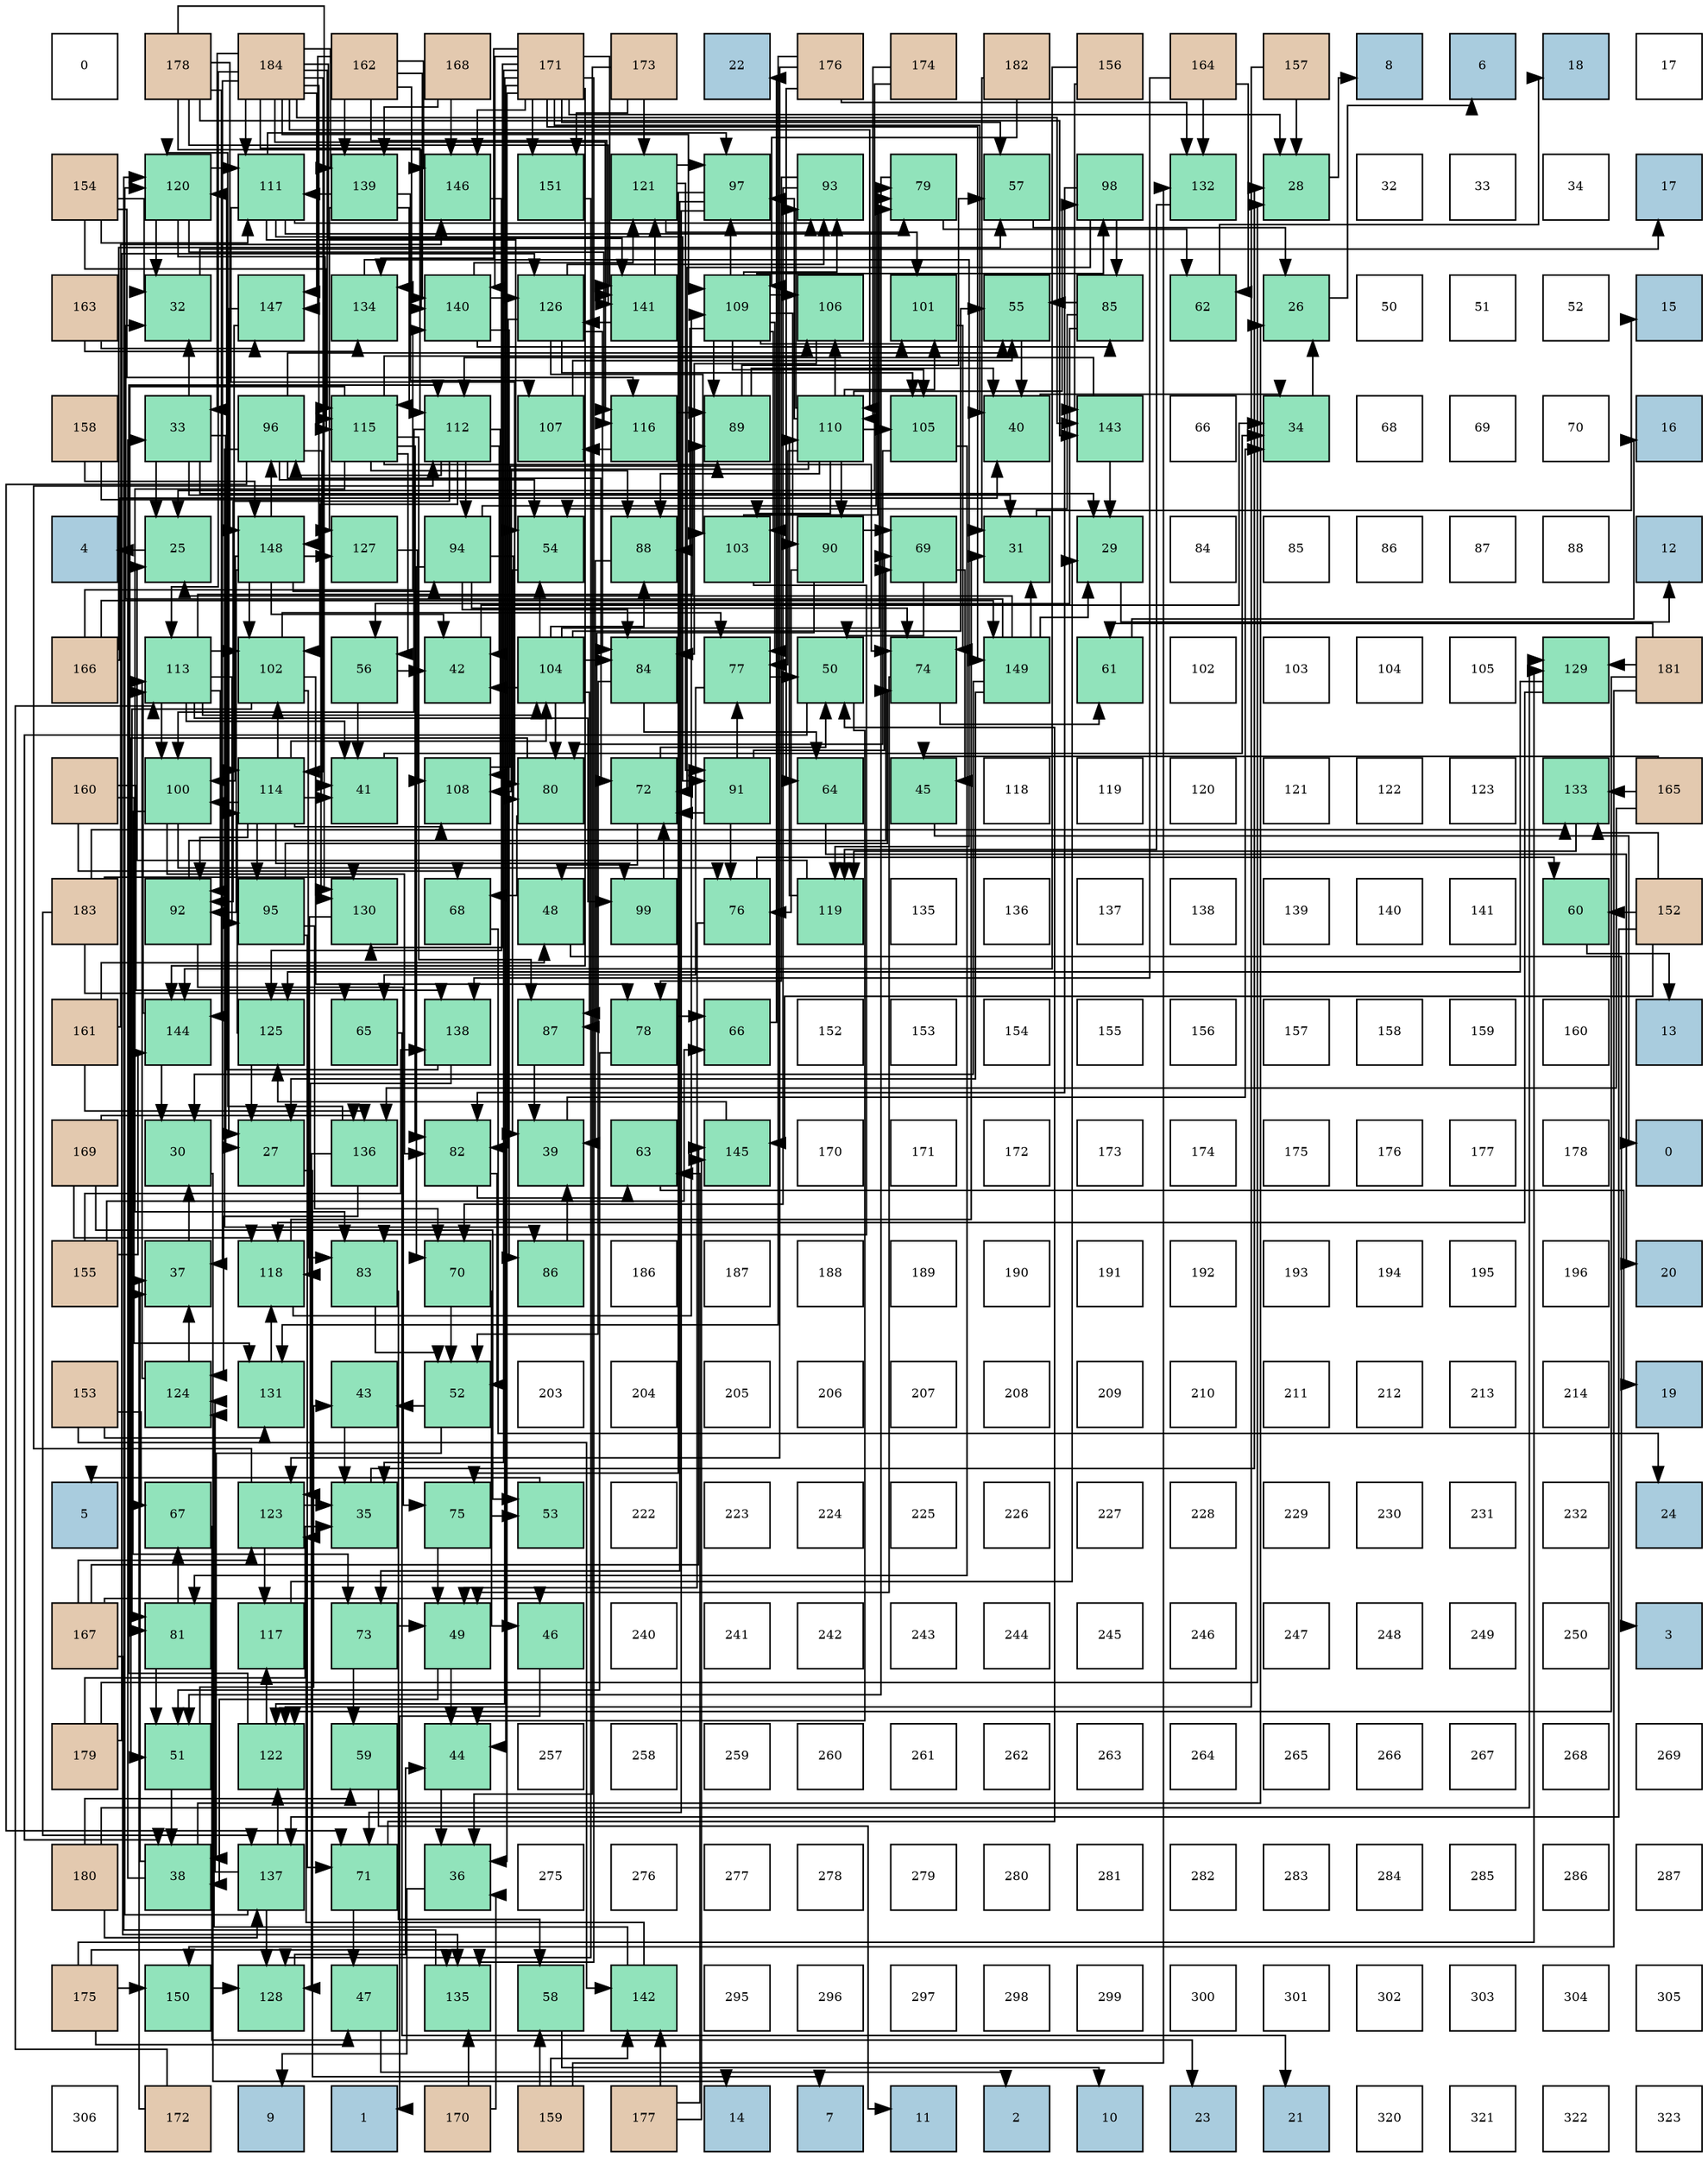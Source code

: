 digraph layout{
 rankdir=TB;
 splines=ortho;
 node [style=filled shape=square fixedsize=true width=0.6];
0[label="0", fontsize=8, fillcolor="#ffffff"];
1[label="178", fontsize=8, fillcolor="#e3c9af"];
2[label="184", fontsize=8, fillcolor="#e3c9af"];
3[label="162", fontsize=8, fillcolor="#e3c9af"];
4[label="168", fontsize=8, fillcolor="#e3c9af"];
5[label="171", fontsize=8, fillcolor="#e3c9af"];
6[label="173", fontsize=8, fillcolor="#e3c9af"];
7[label="22", fontsize=8, fillcolor="#a9ccde"];
8[label="176", fontsize=8, fillcolor="#e3c9af"];
9[label="174", fontsize=8, fillcolor="#e3c9af"];
10[label="182", fontsize=8, fillcolor="#e3c9af"];
11[label="156", fontsize=8, fillcolor="#e3c9af"];
12[label="164", fontsize=8, fillcolor="#e3c9af"];
13[label="157", fontsize=8, fillcolor="#e3c9af"];
14[label="8", fontsize=8, fillcolor="#a9ccde"];
15[label="6", fontsize=8, fillcolor="#a9ccde"];
16[label="18", fontsize=8, fillcolor="#a9ccde"];
17[label="17", fontsize=8, fillcolor="#ffffff"];
18[label="154", fontsize=8, fillcolor="#e3c9af"];
19[label="120", fontsize=8, fillcolor="#91e3bb"];
20[label="111", fontsize=8, fillcolor="#91e3bb"];
21[label="139", fontsize=8, fillcolor="#91e3bb"];
22[label="146", fontsize=8, fillcolor="#91e3bb"];
23[label="151", fontsize=8, fillcolor="#91e3bb"];
24[label="121", fontsize=8, fillcolor="#91e3bb"];
25[label="97", fontsize=8, fillcolor="#91e3bb"];
26[label="93", fontsize=8, fillcolor="#91e3bb"];
27[label="79", fontsize=8, fillcolor="#91e3bb"];
28[label="57", fontsize=8, fillcolor="#91e3bb"];
29[label="98", fontsize=8, fillcolor="#91e3bb"];
30[label="132", fontsize=8, fillcolor="#91e3bb"];
31[label="28", fontsize=8, fillcolor="#91e3bb"];
32[label="32", fontsize=8, fillcolor="#ffffff"];
33[label="33", fontsize=8, fillcolor="#ffffff"];
34[label="34", fontsize=8, fillcolor="#ffffff"];
35[label="17", fontsize=8, fillcolor="#a9ccde"];
36[label="163", fontsize=8, fillcolor="#e3c9af"];
37[label="32", fontsize=8, fillcolor="#91e3bb"];
38[label="147", fontsize=8, fillcolor="#91e3bb"];
39[label="134", fontsize=8, fillcolor="#91e3bb"];
40[label="140", fontsize=8, fillcolor="#91e3bb"];
41[label="126", fontsize=8, fillcolor="#91e3bb"];
42[label="141", fontsize=8, fillcolor="#91e3bb"];
43[label="109", fontsize=8, fillcolor="#91e3bb"];
44[label="106", fontsize=8, fillcolor="#91e3bb"];
45[label="101", fontsize=8, fillcolor="#91e3bb"];
46[label="55", fontsize=8, fillcolor="#91e3bb"];
47[label="85", fontsize=8, fillcolor="#91e3bb"];
48[label="62", fontsize=8, fillcolor="#91e3bb"];
49[label="26", fontsize=8, fillcolor="#91e3bb"];
50[label="50", fontsize=8, fillcolor="#ffffff"];
51[label="51", fontsize=8, fillcolor="#ffffff"];
52[label="52", fontsize=8, fillcolor="#ffffff"];
53[label="15", fontsize=8, fillcolor="#a9ccde"];
54[label="158", fontsize=8, fillcolor="#e3c9af"];
55[label="33", fontsize=8, fillcolor="#91e3bb"];
56[label="96", fontsize=8, fillcolor="#91e3bb"];
57[label="115", fontsize=8, fillcolor="#91e3bb"];
58[label="112", fontsize=8, fillcolor="#91e3bb"];
59[label="107", fontsize=8, fillcolor="#91e3bb"];
60[label="116", fontsize=8, fillcolor="#91e3bb"];
61[label="89", fontsize=8, fillcolor="#91e3bb"];
62[label="110", fontsize=8, fillcolor="#91e3bb"];
63[label="105", fontsize=8, fillcolor="#91e3bb"];
64[label="40", fontsize=8, fillcolor="#91e3bb"];
65[label="143", fontsize=8, fillcolor="#91e3bb"];
66[label="66", fontsize=8, fillcolor="#ffffff"];
67[label="34", fontsize=8, fillcolor="#91e3bb"];
68[label="68", fontsize=8, fillcolor="#ffffff"];
69[label="69", fontsize=8, fillcolor="#ffffff"];
70[label="70", fontsize=8, fillcolor="#ffffff"];
71[label="16", fontsize=8, fillcolor="#a9ccde"];
72[label="4", fontsize=8, fillcolor="#a9ccde"];
73[label="25", fontsize=8, fillcolor="#91e3bb"];
74[label="148", fontsize=8, fillcolor="#91e3bb"];
75[label="127", fontsize=8, fillcolor="#91e3bb"];
76[label="94", fontsize=8, fillcolor="#91e3bb"];
77[label="54", fontsize=8, fillcolor="#91e3bb"];
78[label="88", fontsize=8, fillcolor="#91e3bb"];
79[label="103", fontsize=8, fillcolor="#91e3bb"];
80[label="90", fontsize=8, fillcolor="#91e3bb"];
81[label="69", fontsize=8, fillcolor="#91e3bb"];
82[label="31", fontsize=8, fillcolor="#91e3bb"];
83[label="29", fontsize=8, fillcolor="#91e3bb"];
84[label="84", fontsize=8, fillcolor="#ffffff"];
85[label="85", fontsize=8, fillcolor="#ffffff"];
86[label="86", fontsize=8, fillcolor="#ffffff"];
87[label="87", fontsize=8, fillcolor="#ffffff"];
88[label="88", fontsize=8, fillcolor="#ffffff"];
89[label="12", fontsize=8, fillcolor="#a9ccde"];
90[label="166", fontsize=8, fillcolor="#e3c9af"];
91[label="113", fontsize=8, fillcolor="#91e3bb"];
92[label="102", fontsize=8, fillcolor="#91e3bb"];
93[label="56", fontsize=8, fillcolor="#91e3bb"];
94[label="42", fontsize=8, fillcolor="#91e3bb"];
95[label="104", fontsize=8, fillcolor="#91e3bb"];
96[label="84", fontsize=8, fillcolor="#91e3bb"];
97[label="77", fontsize=8, fillcolor="#91e3bb"];
98[label="50", fontsize=8, fillcolor="#91e3bb"];
99[label="74", fontsize=8, fillcolor="#91e3bb"];
100[label="149", fontsize=8, fillcolor="#91e3bb"];
101[label="61", fontsize=8, fillcolor="#91e3bb"];
102[label="102", fontsize=8, fillcolor="#ffffff"];
103[label="103", fontsize=8, fillcolor="#ffffff"];
104[label="104", fontsize=8, fillcolor="#ffffff"];
105[label="105", fontsize=8, fillcolor="#ffffff"];
106[label="129", fontsize=8, fillcolor="#91e3bb"];
107[label="181", fontsize=8, fillcolor="#e3c9af"];
108[label="160", fontsize=8, fillcolor="#e3c9af"];
109[label="100", fontsize=8, fillcolor="#91e3bb"];
110[label="114", fontsize=8, fillcolor="#91e3bb"];
111[label="41", fontsize=8, fillcolor="#91e3bb"];
112[label="108", fontsize=8, fillcolor="#91e3bb"];
113[label="80", fontsize=8, fillcolor="#91e3bb"];
114[label="72", fontsize=8, fillcolor="#91e3bb"];
115[label="91", fontsize=8, fillcolor="#91e3bb"];
116[label="64", fontsize=8, fillcolor="#91e3bb"];
117[label="45", fontsize=8, fillcolor="#91e3bb"];
118[label="118", fontsize=8, fillcolor="#ffffff"];
119[label="119", fontsize=8, fillcolor="#ffffff"];
120[label="120", fontsize=8, fillcolor="#ffffff"];
121[label="121", fontsize=8, fillcolor="#ffffff"];
122[label="122", fontsize=8, fillcolor="#ffffff"];
123[label="123", fontsize=8, fillcolor="#ffffff"];
124[label="133", fontsize=8, fillcolor="#91e3bb"];
125[label="165", fontsize=8, fillcolor="#e3c9af"];
126[label="183", fontsize=8, fillcolor="#e3c9af"];
127[label="92", fontsize=8, fillcolor="#91e3bb"];
128[label="95", fontsize=8, fillcolor="#91e3bb"];
129[label="130", fontsize=8, fillcolor="#91e3bb"];
130[label="68", fontsize=8, fillcolor="#91e3bb"];
131[label="48", fontsize=8, fillcolor="#91e3bb"];
132[label="99", fontsize=8, fillcolor="#91e3bb"];
133[label="76", fontsize=8, fillcolor="#91e3bb"];
134[label="119", fontsize=8, fillcolor="#91e3bb"];
135[label="135", fontsize=8, fillcolor="#ffffff"];
136[label="136", fontsize=8, fillcolor="#ffffff"];
137[label="137", fontsize=8, fillcolor="#ffffff"];
138[label="138", fontsize=8, fillcolor="#ffffff"];
139[label="139", fontsize=8, fillcolor="#ffffff"];
140[label="140", fontsize=8, fillcolor="#ffffff"];
141[label="141", fontsize=8, fillcolor="#ffffff"];
142[label="60", fontsize=8, fillcolor="#91e3bb"];
143[label="152", fontsize=8, fillcolor="#e3c9af"];
144[label="161", fontsize=8, fillcolor="#e3c9af"];
145[label="144", fontsize=8, fillcolor="#91e3bb"];
146[label="125", fontsize=8, fillcolor="#91e3bb"];
147[label="65", fontsize=8, fillcolor="#91e3bb"];
148[label="138", fontsize=8, fillcolor="#91e3bb"];
149[label="87", fontsize=8, fillcolor="#91e3bb"];
150[label="78", fontsize=8, fillcolor="#91e3bb"];
151[label="66", fontsize=8, fillcolor="#91e3bb"];
152[label="152", fontsize=8, fillcolor="#ffffff"];
153[label="153", fontsize=8, fillcolor="#ffffff"];
154[label="154", fontsize=8, fillcolor="#ffffff"];
155[label="155", fontsize=8, fillcolor="#ffffff"];
156[label="156", fontsize=8, fillcolor="#ffffff"];
157[label="157", fontsize=8, fillcolor="#ffffff"];
158[label="158", fontsize=8, fillcolor="#ffffff"];
159[label="159", fontsize=8, fillcolor="#ffffff"];
160[label="160", fontsize=8, fillcolor="#ffffff"];
161[label="13", fontsize=8, fillcolor="#a9ccde"];
162[label="169", fontsize=8, fillcolor="#e3c9af"];
163[label="30", fontsize=8, fillcolor="#91e3bb"];
164[label="27", fontsize=8, fillcolor="#91e3bb"];
165[label="136", fontsize=8, fillcolor="#91e3bb"];
166[label="82", fontsize=8, fillcolor="#91e3bb"];
167[label="39", fontsize=8, fillcolor="#91e3bb"];
168[label="63", fontsize=8, fillcolor="#91e3bb"];
169[label="145", fontsize=8, fillcolor="#91e3bb"];
170[label="170", fontsize=8, fillcolor="#ffffff"];
171[label="171", fontsize=8, fillcolor="#ffffff"];
172[label="172", fontsize=8, fillcolor="#ffffff"];
173[label="173", fontsize=8, fillcolor="#ffffff"];
174[label="174", fontsize=8, fillcolor="#ffffff"];
175[label="175", fontsize=8, fillcolor="#ffffff"];
176[label="176", fontsize=8, fillcolor="#ffffff"];
177[label="177", fontsize=8, fillcolor="#ffffff"];
178[label="178", fontsize=8, fillcolor="#ffffff"];
179[label="0", fontsize=8, fillcolor="#a9ccde"];
180[label="155", fontsize=8, fillcolor="#e3c9af"];
181[label="37", fontsize=8, fillcolor="#91e3bb"];
182[label="118", fontsize=8, fillcolor="#91e3bb"];
183[label="83", fontsize=8, fillcolor="#91e3bb"];
184[label="70", fontsize=8, fillcolor="#91e3bb"];
185[label="86", fontsize=8, fillcolor="#91e3bb"];
186[label="186", fontsize=8, fillcolor="#ffffff"];
187[label="187", fontsize=8, fillcolor="#ffffff"];
188[label="188", fontsize=8, fillcolor="#ffffff"];
189[label="189", fontsize=8, fillcolor="#ffffff"];
190[label="190", fontsize=8, fillcolor="#ffffff"];
191[label="191", fontsize=8, fillcolor="#ffffff"];
192[label="192", fontsize=8, fillcolor="#ffffff"];
193[label="193", fontsize=8, fillcolor="#ffffff"];
194[label="194", fontsize=8, fillcolor="#ffffff"];
195[label="195", fontsize=8, fillcolor="#ffffff"];
196[label="196", fontsize=8, fillcolor="#ffffff"];
197[label="20", fontsize=8, fillcolor="#a9ccde"];
198[label="153", fontsize=8, fillcolor="#e3c9af"];
199[label="124", fontsize=8, fillcolor="#91e3bb"];
200[label="131", fontsize=8, fillcolor="#91e3bb"];
201[label="43", fontsize=8, fillcolor="#91e3bb"];
202[label="52", fontsize=8, fillcolor="#91e3bb"];
203[label="203", fontsize=8, fillcolor="#ffffff"];
204[label="204", fontsize=8, fillcolor="#ffffff"];
205[label="205", fontsize=8, fillcolor="#ffffff"];
206[label="206", fontsize=8, fillcolor="#ffffff"];
207[label="207", fontsize=8, fillcolor="#ffffff"];
208[label="208", fontsize=8, fillcolor="#ffffff"];
209[label="209", fontsize=8, fillcolor="#ffffff"];
210[label="210", fontsize=8, fillcolor="#ffffff"];
211[label="211", fontsize=8, fillcolor="#ffffff"];
212[label="212", fontsize=8, fillcolor="#ffffff"];
213[label="213", fontsize=8, fillcolor="#ffffff"];
214[label="214", fontsize=8, fillcolor="#ffffff"];
215[label="19", fontsize=8, fillcolor="#a9ccde"];
216[label="5", fontsize=8, fillcolor="#a9ccde"];
217[label="67", fontsize=8, fillcolor="#91e3bb"];
218[label="123", fontsize=8, fillcolor="#91e3bb"];
219[label="35", fontsize=8, fillcolor="#91e3bb"];
220[label="75", fontsize=8, fillcolor="#91e3bb"];
221[label="53", fontsize=8, fillcolor="#91e3bb"];
222[label="222", fontsize=8, fillcolor="#ffffff"];
223[label="223", fontsize=8, fillcolor="#ffffff"];
224[label="224", fontsize=8, fillcolor="#ffffff"];
225[label="225", fontsize=8, fillcolor="#ffffff"];
226[label="226", fontsize=8, fillcolor="#ffffff"];
227[label="227", fontsize=8, fillcolor="#ffffff"];
228[label="228", fontsize=8, fillcolor="#ffffff"];
229[label="229", fontsize=8, fillcolor="#ffffff"];
230[label="230", fontsize=8, fillcolor="#ffffff"];
231[label="231", fontsize=8, fillcolor="#ffffff"];
232[label="232", fontsize=8, fillcolor="#ffffff"];
233[label="24", fontsize=8, fillcolor="#a9ccde"];
234[label="167", fontsize=8, fillcolor="#e3c9af"];
235[label="81", fontsize=8, fillcolor="#91e3bb"];
236[label="117", fontsize=8, fillcolor="#91e3bb"];
237[label="73", fontsize=8, fillcolor="#91e3bb"];
238[label="49", fontsize=8, fillcolor="#91e3bb"];
239[label="46", fontsize=8, fillcolor="#91e3bb"];
240[label="240", fontsize=8, fillcolor="#ffffff"];
241[label="241", fontsize=8, fillcolor="#ffffff"];
242[label="242", fontsize=8, fillcolor="#ffffff"];
243[label="243", fontsize=8, fillcolor="#ffffff"];
244[label="244", fontsize=8, fillcolor="#ffffff"];
245[label="245", fontsize=8, fillcolor="#ffffff"];
246[label="246", fontsize=8, fillcolor="#ffffff"];
247[label="247", fontsize=8, fillcolor="#ffffff"];
248[label="248", fontsize=8, fillcolor="#ffffff"];
249[label="249", fontsize=8, fillcolor="#ffffff"];
250[label="250", fontsize=8, fillcolor="#ffffff"];
251[label="3", fontsize=8, fillcolor="#a9ccde"];
252[label="179", fontsize=8, fillcolor="#e3c9af"];
253[label="51", fontsize=8, fillcolor="#91e3bb"];
254[label="122", fontsize=8, fillcolor="#91e3bb"];
255[label="59", fontsize=8, fillcolor="#91e3bb"];
256[label="44", fontsize=8, fillcolor="#91e3bb"];
257[label="257", fontsize=8, fillcolor="#ffffff"];
258[label="258", fontsize=8, fillcolor="#ffffff"];
259[label="259", fontsize=8, fillcolor="#ffffff"];
260[label="260", fontsize=8, fillcolor="#ffffff"];
261[label="261", fontsize=8, fillcolor="#ffffff"];
262[label="262", fontsize=8, fillcolor="#ffffff"];
263[label="263", fontsize=8, fillcolor="#ffffff"];
264[label="264", fontsize=8, fillcolor="#ffffff"];
265[label="265", fontsize=8, fillcolor="#ffffff"];
266[label="266", fontsize=8, fillcolor="#ffffff"];
267[label="267", fontsize=8, fillcolor="#ffffff"];
268[label="268", fontsize=8, fillcolor="#ffffff"];
269[label="269", fontsize=8, fillcolor="#ffffff"];
270[label="180", fontsize=8, fillcolor="#e3c9af"];
271[label="38", fontsize=8, fillcolor="#91e3bb"];
272[label="137", fontsize=8, fillcolor="#91e3bb"];
273[label="71", fontsize=8, fillcolor="#91e3bb"];
274[label="36", fontsize=8, fillcolor="#91e3bb"];
275[label="275", fontsize=8, fillcolor="#ffffff"];
276[label="276", fontsize=8, fillcolor="#ffffff"];
277[label="277", fontsize=8, fillcolor="#ffffff"];
278[label="278", fontsize=8, fillcolor="#ffffff"];
279[label="279", fontsize=8, fillcolor="#ffffff"];
280[label="280", fontsize=8, fillcolor="#ffffff"];
281[label="281", fontsize=8, fillcolor="#ffffff"];
282[label="282", fontsize=8, fillcolor="#ffffff"];
283[label="283", fontsize=8, fillcolor="#ffffff"];
284[label="284", fontsize=8, fillcolor="#ffffff"];
285[label="285", fontsize=8, fillcolor="#ffffff"];
286[label="286", fontsize=8, fillcolor="#ffffff"];
287[label="287", fontsize=8, fillcolor="#ffffff"];
288[label="175", fontsize=8, fillcolor="#e3c9af"];
289[label="150", fontsize=8, fillcolor="#91e3bb"];
290[label="128", fontsize=8, fillcolor="#91e3bb"];
291[label="47", fontsize=8, fillcolor="#91e3bb"];
292[label="135", fontsize=8, fillcolor="#91e3bb"];
293[label="58", fontsize=8, fillcolor="#91e3bb"];
294[label="142", fontsize=8, fillcolor="#91e3bb"];
295[label="295", fontsize=8, fillcolor="#ffffff"];
296[label="296", fontsize=8, fillcolor="#ffffff"];
297[label="297", fontsize=8, fillcolor="#ffffff"];
298[label="298", fontsize=8, fillcolor="#ffffff"];
299[label="299", fontsize=8, fillcolor="#ffffff"];
300[label="300", fontsize=8, fillcolor="#ffffff"];
301[label="301", fontsize=8, fillcolor="#ffffff"];
302[label="302", fontsize=8, fillcolor="#ffffff"];
303[label="303", fontsize=8, fillcolor="#ffffff"];
304[label="304", fontsize=8, fillcolor="#ffffff"];
305[label="305", fontsize=8, fillcolor="#ffffff"];
306[label="306", fontsize=8, fillcolor="#ffffff"];
307[label="172", fontsize=8, fillcolor="#e3c9af"];
308[label="9", fontsize=8, fillcolor="#a9ccde"];
309[label="1", fontsize=8, fillcolor="#a9ccde"];
310[label="170", fontsize=8, fillcolor="#e3c9af"];
311[label="159", fontsize=8, fillcolor="#e3c9af"];
312[label="177", fontsize=8, fillcolor="#e3c9af"];
313[label="14", fontsize=8, fillcolor="#a9ccde"];
314[label="7", fontsize=8, fillcolor="#a9ccde"];
315[label="11", fontsize=8, fillcolor="#a9ccde"];
316[label="2", fontsize=8, fillcolor="#a9ccde"];
317[label="10", fontsize=8, fillcolor="#a9ccde"];
318[label="23", fontsize=8, fillcolor="#a9ccde"];
319[label="21", fontsize=8, fillcolor="#a9ccde"];
320[label="320", fontsize=8, fillcolor="#ffffff"];
321[label="321", fontsize=8, fillcolor="#ffffff"];
322[label="322", fontsize=8, fillcolor="#ffffff"];
323[label="323", fontsize=8, fillcolor="#ffffff"];
edge [constraint=false, style=vis];73 -> 72;
49 -> 15;
164 -> 314;
31 -> 14;
83 -> 89;
163 -> 313;
82 -> 53;
37 -> 35;
55 -> 73;
55 -> 164;
55 -> 83;
55 -> 82;
55 -> 37;
67 -> 49;
219 -> 31;
274 -> 308;
181 -> 163;
271 -> 49;
271 -> 55;
271 -> 181;
167 -> 67;
64 -> 67;
111 -> 67;
94 -> 67;
201 -> 219;
256 -> 274;
117 -> 179;
239 -> 309;
291 -> 316;
131 -> 251;
238 -> 271;
238 -> 256;
98 -> 271;
98 -> 256;
253 -> 271;
253 -> 201;
202 -> 271;
202 -> 201;
221 -> 216;
77 -> 167;
46 -> 64;
93 -> 111;
93 -> 94;
28 -> 49;
293 -> 317;
255 -> 315;
142 -> 161;
101 -> 71;
48 -> 16;
168 -> 215;
116 -> 197;
147 -> 319;
151 -> 7;
217 -> 318;
130 -> 233;
81 -> 117;
81 -> 98;
184 -> 239;
184 -> 202;
273 -> 291;
273 -> 98;
114 -> 131;
114 -> 98;
237 -> 238;
237 -> 255;
99 -> 238;
99 -> 101;
220 -> 238;
220 -> 221;
133 -> 238;
133 -> 142;
97 -> 98;
97 -> 147;
150 -> 253;
150 -> 151;
27 -> 253;
27 -> 48;
113 -> 253;
113 -> 130;
235 -> 253;
235 -> 217;
166 -> 202;
166 -> 168;
183 -> 202;
183 -> 293;
96 -> 202;
96 -> 116;
47 -> 77;
47 -> 46;
47 -> 93;
185 -> 167;
149 -> 167;
78 -> 167;
61 -> 64;
61 -> 28;
80 -> 81;
80 -> 133;
80 -> 149;
115 -> 81;
115 -> 114;
115 -> 133;
115 -> 97;
127 -> 81;
127 -> 220;
26 -> 184;
26 -> 150;
76 -> 184;
76 -> 99;
76 -> 27;
76 -> 113;
76 -> 96;
128 -> 184;
128 -> 273;
128 -> 99;
56 -> 111;
56 -> 77;
56 -> 46;
56 -> 273;
56 -> 114;
56 -> 185;
25 -> 273;
25 -> 237;
25 -> 220;
29 -> 114;
29 -> 166;
29 -> 47;
132 -> 114;
109 -> 237;
109 -> 133;
109 -> 166;
45 -> 99;
92 -> 97;
92 -> 150;
92 -> 235;
92 -> 183;
79 -> 27;
79 -> 183;
95 -> 94;
95 -> 77;
95 -> 46;
95 -> 27;
95 -> 113;
95 -> 96;
95 -> 149;
95 -> 78;
63 -> 113;
63 -> 235;
44 -> 96;
59 -> 46;
112 -> 61;
43 -> 97;
43 -> 78;
43 -> 61;
43 -> 80;
43 -> 26;
43 -> 25;
43 -> 29;
43 -> 45;
43 -> 79;
43 -> 63;
43 -> 44;
62 -> 97;
62 -> 78;
62 -> 80;
62 -> 26;
62 -> 25;
62 -> 29;
62 -> 45;
62 -> 79;
62 -> 63;
62 -> 44;
62 -> 112;
20 -> 77;
20 -> 27;
20 -> 113;
20 -> 115;
20 -> 26;
20 -> 25;
58 -> 94;
58 -> 127;
58 -> 76;
58 -> 56;
58 -> 109;
58 -> 92;
58 -> 112;
91 -> 111;
91 -> 61;
91 -> 127;
91 -> 128;
91 -> 132;
91 -> 109;
91 -> 92;
91 -> 95;
110 -> 111;
110 -> 127;
110 -> 128;
110 -> 132;
110 -> 109;
110 -> 92;
110 -> 95;
110 -> 112;
57 -> 93;
57 -> 99;
57 -> 235;
57 -> 166;
57 -> 183;
57 -> 149;
57 -> 78;
57 -> 44;
60 -> 61;
60 -> 59;
236 -> 83;
182 -> 82;
182 -> 43;
134 -> 73;
134 -> 62;
19 -> 37;
19 -> 20;
19 -> 57;
19 -> 60;
24 -> 115;
24 -> 25;
24 -> 45;
254 -> 58;
254 -> 236;
218 -> 219;
218 -> 58;
218 -> 236;
199 -> 181;
199 -> 91;
146 -> 164;
146 -> 110;
41 -> 166;
41 -> 96;
41 -> 26;
41 -> 79;
41 -> 63;
75 -> 112;
290 -> 256;
106 -> 182;
106 -> 146;
129 -> 182;
200 -> 182;
30 -> 134;
124 -> 134;
39 -> 134;
292 -> 19;
165 -> 19;
165 -> 199;
165 -> 290;
272 -> 19;
272 -> 254;
272 -> 199;
272 -> 290;
148 -> 19;
148 -> 218;
21 -> 59;
21 -> 20;
21 -> 57;
21 -> 75;
40 -> 47;
40 -> 185;
40 -> 24;
40 -> 41;
42 -> 24;
42 -> 41;
294 -> 218;
294 -> 199;
65 -> 83;
65 -> 58;
145 -> 163;
145 -> 91;
169 -> 146;
22 -> 146;
38 -> 164;
38 -> 110;
74 -> 94;
74 -> 127;
74 -> 76;
74 -> 56;
74 -> 109;
74 -> 92;
74 -> 75;
100 -> 73;
100 -> 164;
100 -> 83;
100 -> 163;
100 -> 82;
100 -> 37;
289 -> 290;
23 -> 290;
143 -> 142;
143 -> 124;
143 -> 272;
143 -> 169;
198 -> 217;
198 -> 200;
198 -> 294;
18 -> 37;
18 -> 20;
18 -> 57;
18 -> 60;
180 -> 151;
180 -> 148;
180 -> 145;
11 -> 65;
11 -> 145;
13 -> 31;
13 -> 254;
54 -> 129;
54 -> 74;
311 -> 293;
311 -> 30;
311 -> 294;
108 -> 130;
108 -> 200;
108 -> 148;
144 -> 131;
144 -> 165;
144 -> 22;
3 -> 39;
3 -> 21;
3 -> 40;
3 -> 42;
3 -> 22;
3 -> 38;
36 -> 39;
36 -> 38;
12 -> 48;
12 -> 30;
12 -> 148;
125 -> 117;
125 -> 124;
125 -> 165;
90 -> 64;
90 -> 28;
90 -> 40;
90 -> 100;
234 -> 239;
234 -> 218;
234 -> 292;
234 -> 169;
4 -> 21;
4 -> 22;
162 -> 221;
162 -> 182;
162 -> 165;
310 -> 274;
310 -> 292;
5 -> 31;
5 -> 219;
5 -> 274;
5 -> 64;
5 -> 256;
5 -> 28;
5 -> 254;
5 -> 129;
5 -> 39;
5 -> 292;
5 -> 40;
5 -> 42;
5 -> 145;
5 -> 22;
5 -> 100;
5 -> 23;
307 -> 181;
307 -> 91;
6 -> 274;
6 -> 24;
6 -> 23;
9 -> 73;
9 -> 62;
288 -> 291;
288 -> 106;
288 -> 292;
288 -> 289;
8 -> 116;
8 -> 218;
8 -> 200;
8 -> 30;
312 -> 168;
312 -> 294;
312 -> 169;
1 -> 129;
1 -> 40;
1 -> 42;
1 -> 65;
1 -> 145;
1 -> 74;
252 -> 31;
252 -> 219;
252 -> 41;
270 -> 255;
270 -> 106;
270 -> 272;
107 -> 101;
107 -> 254;
107 -> 106;
107 -> 289;
10 -> 82;
10 -> 43;
126 -> 147;
126 -> 129;
126 -> 124;
126 -> 272;
2 -> 55;
2 -> 181;
2 -> 43;
2 -> 62;
2 -> 20;
2 -> 58;
2 -> 91;
2 -> 110;
2 -> 57;
2 -> 60;
2 -> 21;
2 -> 42;
2 -> 65;
2 -> 38;
2 -> 74;
edge [constraint=true, style=invis];
0 -> 18 -> 36 -> 54 -> 72 -> 90 -> 108 -> 126 -> 144 -> 162 -> 180 -> 198 -> 216 -> 234 -> 252 -> 270 -> 288 -> 306;
1 -> 19 -> 37 -> 55 -> 73 -> 91 -> 109 -> 127 -> 145 -> 163 -> 181 -> 199 -> 217 -> 235 -> 253 -> 271 -> 289 -> 307;
2 -> 20 -> 38 -> 56 -> 74 -> 92 -> 110 -> 128 -> 146 -> 164 -> 182 -> 200 -> 218 -> 236 -> 254 -> 272 -> 290 -> 308;
3 -> 21 -> 39 -> 57 -> 75 -> 93 -> 111 -> 129 -> 147 -> 165 -> 183 -> 201 -> 219 -> 237 -> 255 -> 273 -> 291 -> 309;
4 -> 22 -> 40 -> 58 -> 76 -> 94 -> 112 -> 130 -> 148 -> 166 -> 184 -> 202 -> 220 -> 238 -> 256 -> 274 -> 292 -> 310;
5 -> 23 -> 41 -> 59 -> 77 -> 95 -> 113 -> 131 -> 149 -> 167 -> 185 -> 203 -> 221 -> 239 -> 257 -> 275 -> 293 -> 311;
6 -> 24 -> 42 -> 60 -> 78 -> 96 -> 114 -> 132 -> 150 -> 168 -> 186 -> 204 -> 222 -> 240 -> 258 -> 276 -> 294 -> 312;
7 -> 25 -> 43 -> 61 -> 79 -> 97 -> 115 -> 133 -> 151 -> 169 -> 187 -> 205 -> 223 -> 241 -> 259 -> 277 -> 295 -> 313;
8 -> 26 -> 44 -> 62 -> 80 -> 98 -> 116 -> 134 -> 152 -> 170 -> 188 -> 206 -> 224 -> 242 -> 260 -> 278 -> 296 -> 314;
9 -> 27 -> 45 -> 63 -> 81 -> 99 -> 117 -> 135 -> 153 -> 171 -> 189 -> 207 -> 225 -> 243 -> 261 -> 279 -> 297 -> 315;
10 -> 28 -> 46 -> 64 -> 82 -> 100 -> 118 -> 136 -> 154 -> 172 -> 190 -> 208 -> 226 -> 244 -> 262 -> 280 -> 298 -> 316;
11 -> 29 -> 47 -> 65 -> 83 -> 101 -> 119 -> 137 -> 155 -> 173 -> 191 -> 209 -> 227 -> 245 -> 263 -> 281 -> 299 -> 317;
12 -> 30 -> 48 -> 66 -> 84 -> 102 -> 120 -> 138 -> 156 -> 174 -> 192 -> 210 -> 228 -> 246 -> 264 -> 282 -> 300 -> 318;
13 -> 31 -> 49 -> 67 -> 85 -> 103 -> 121 -> 139 -> 157 -> 175 -> 193 -> 211 -> 229 -> 247 -> 265 -> 283 -> 301 -> 319;
14 -> 32 -> 50 -> 68 -> 86 -> 104 -> 122 -> 140 -> 158 -> 176 -> 194 -> 212 -> 230 -> 248 -> 266 -> 284 -> 302 -> 320;
15 -> 33 -> 51 -> 69 -> 87 -> 105 -> 123 -> 141 -> 159 -> 177 -> 195 -> 213 -> 231 -> 249 -> 267 -> 285 -> 303 -> 321;
16 -> 34 -> 52 -> 70 -> 88 -> 106 -> 124 -> 142 -> 160 -> 178 -> 196 -> 214 -> 232 -> 250 -> 268 -> 286 -> 304 -> 322;
17 -> 35 -> 53 -> 71 -> 89 -> 107 -> 125 -> 143 -> 161 -> 179 -> 197 -> 215 -> 233 -> 251 -> 269 -> 287 -> 305 -> 323;
rank = same {0 -> 1 -> 2 -> 3 -> 4 -> 5 -> 6 -> 7 -> 8 -> 9 -> 10 -> 11 -> 12 -> 13 -> 14 -> 15 -> 16 -> 17};
rank = same {18 -> 19 -> 20 -> 21 -> 22 -> 23 -> 24 -> 25 -> 26 -> 27 -> 28 -> 29 -> 30 -> 31 -> 32 -> 33 -> 34 -> 35};
rank = same {36 -> 37 -> 38 -> 39 -> 40 -> 41 -> 42 -> 43 -> 44 -> 45 -> 46 -> 47 -> 48 -> 49 -> 50 -> 51 -> 52 -> 53};
rank = same {54 -> 55 -> 56 -> 57 -> 58 -> 59 -> 60 -> 61 -> 62 -> 63 -> 64 -> 65 -> 66 -> 67 -> 68 -> 69 -> 70 -> 71};
rank = same {72 -> 73 -> 74 -> 75 -> 76 -> 77 -> 78 -> 79 -> 80 -> 81 -> 82 -> 83 -> 84 -> 85 -> 86 -> 87 -> 88 -> 89};
rank = same {90 -> 91 -> 92 -> 93 -> 94 -> 95 -> 96 -> 97 -> 98 -> 99 -> 100 -> 101 -> 102 -> 103 -> 104 -> 105 -> 106 -> 107};
rank = same {108 -> 109 -> 110 -> 111 -> 112 -> 113 -> 114 -> 115 -> 116 -> 117 -> 118 -> 119 -> 120 -> 121 -> 122 -> 123 -> 124 -> 125};
rank = same {126 -> 127 -> 128 -> 129 -> 130 -> 131 -> 132 -> 133 -> 134 -> 135 -> 136 -> 137 -> 138 -> 139 -> 140 -> 141 -> 142 -> 143};
rank = same {144 -> 145 -> 146 -> 147 -> 148 -> 149 -> 150 -> 151 -> 152 -> 153 -> 154 -> 155 -> 156 -> 157 -> 158 -> 159 -> 160 -> 161};
rank = same {162 -> 163 -> 164 -> 165 -> 166 -> 167 -> 168 -> 169 -> 170 -> 171 -> 172 -> 173 -> 174 -> 175 -> 176 -> 177 -> 178 -> 179};
rank = same {180 -> 181 -> 182 -> 183 -> 184 -> 185 -> 186 -> 187 -> 188 -> 189 -> 190 -> 191 -> 192 -> 193 -> 194 -> 195 -> 196 -> 197};
rank = same {198 -> 199 -> 200 -> 201 -> 202 -> 203 -> 204 -> 205 -> 206 -> 207 -> 208 -> 209 -> 210 -> 211 -> 212 -> 213 -> 214 -> 215};
rank = same {216 -> 217 -> 218 -> 219 -> 220 -> 221 -> 222 -> 223 -> 224 -> 225 -> 226 -> 227 -> 228 -> 229 -> 230 -> 231 -> 232 -> 233};
rank = same {234 -> 235 -> 236 -> 237 -> 238 -> 239 -> 240 -> 241 -> 242 -> 243 -> 244 -> 245 -> 246 -> 247 -> 248 -> 249 -> 250 -> 251};
rank = same {252 -> 253 -> 254 -> 255 -> 256 -> 257 -> 258 -> 259 -> 260 -> 261 -> 262 -> 263 -> 264 -> 265 -> 266 -> 267 -> 268 -> 269};
rank = same {270 -> 271 -> 272 -> 273 -> 274 -> 275 -> 276 -> 277 -> 278 -> 279 -> 280 -> 281 -> 282 -> 283 -> 284 -> 285 -> 286 -> 287};
rank = same {288 -> 289 -> 290 -> 291 -> 292 -> 293 -> 294 -> 295 -> 296 -> 297 -> 298 -> 299 -> 300 -> 301 -> 302 -> 303 -> 304 -> 305};
rank = same {306 -> 307 -> 308 -> 309 -> 310 -> 311 -> 312 -> 313 -> 314 -> 315 -> 316 -> 317 -> 318 -> 319 -> 320 -> 321 -> 322 -> 323};
}